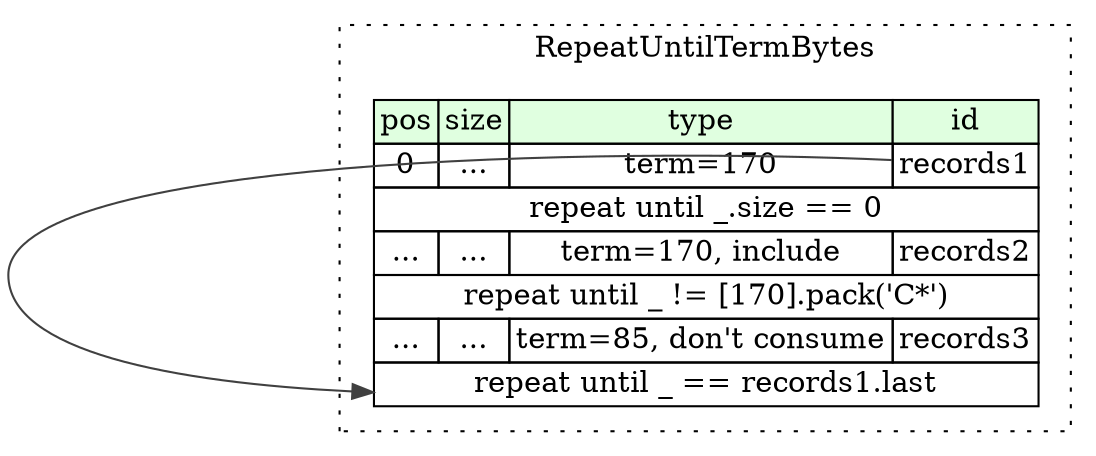 digraph {
	rankdir=LR;
	node [shape=plaintext];
	subgraph cluster__repeat_until_term_bytes {
		label="RepeatUntilTermBytes";
		graph[style=dotted];

		repeat_until_term_bytes__seq [label=<<TABLE BORDER="0" CELLBORDER="1" CELLSPACING="0">
			<TR><TD BGCOLOR="#E0FFE0">pos</TD><TD BGCOLOR="#E0FFE0">size</TD><TD BGCOLOR="#E0FFE0">type</TD><TD BGCOLOR="#E0FFE0">id</TD></TR>
			<TR><TD PORT="records1_pos">0</TD><TD PORT="records1_size">...</TD><TD>term=170</TD><TD PORT="records1_type">records1</TD></TR>
			<TR><TD COLSPAN="4" PORT="records1__repeat">repeat until _.size == 0</TD></TR>
			<TR><TD PORT="records2_pos">...</TD><TD PORT="records2_size">...</TD><TD>term=170, include</TD><TD PORT="records2_type">records2</TD></TR>
			<TR><TD COLSPAN="4" PORT="records2__repeat">repeat until _ != [170].pack('C*')</TD></TR>
			<TR><TD PORT="records3_pos">...</TD><TD PORT="records3_size">...</TD><TD>term=85, don't consume</TD><TD PORT="records3_type">records3</TD></TR>
			<TR><TD COLSPAN="4" PORT="records3__repeat">repeat until _ == records1.last</TD></TR>
		</TABLE>>];
	}
	repeat_until_term_bytes__seq:records1_type -> repeat_until_term_bytes__seq:records3__repeat [color="#404040"];
}
